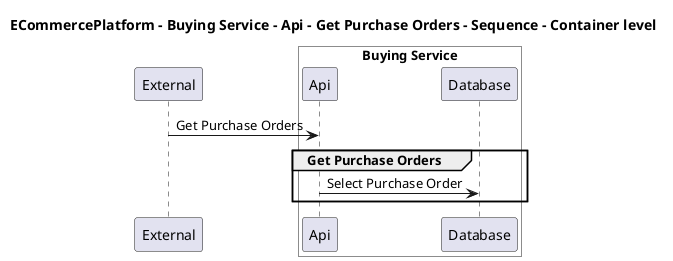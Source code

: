 @startuml

title ECommercePlatform - Buying Service - Api - Get Purchase Orders - Sequence - Container level

participant "External" as C4InterFlow.SoftwareSystems.ExternalSystem

box "Buying Service" #White
    participant "Api" as ECommercePlatform.SoftwareSystems.BuyingService.Containers.Api
    participant "Database" as ECommercePlatform.SoftwareSystems.BuyingService.Containers.Database
end box


C4InterFlow.SoftwareSystems.ExternalSystem -> ECommercePlatform.SoftwareSystems.BuyingService.Containers.Api : Get Purchase Orders
group Get Purchase Orders
ECommercePlatform.SoftwareSystems.BuyingService.Containers.Api -> ECommercePlatform.SoftwareSystems.BuyingService.Containers.Database : Select Purchase Order
end


@enduml
